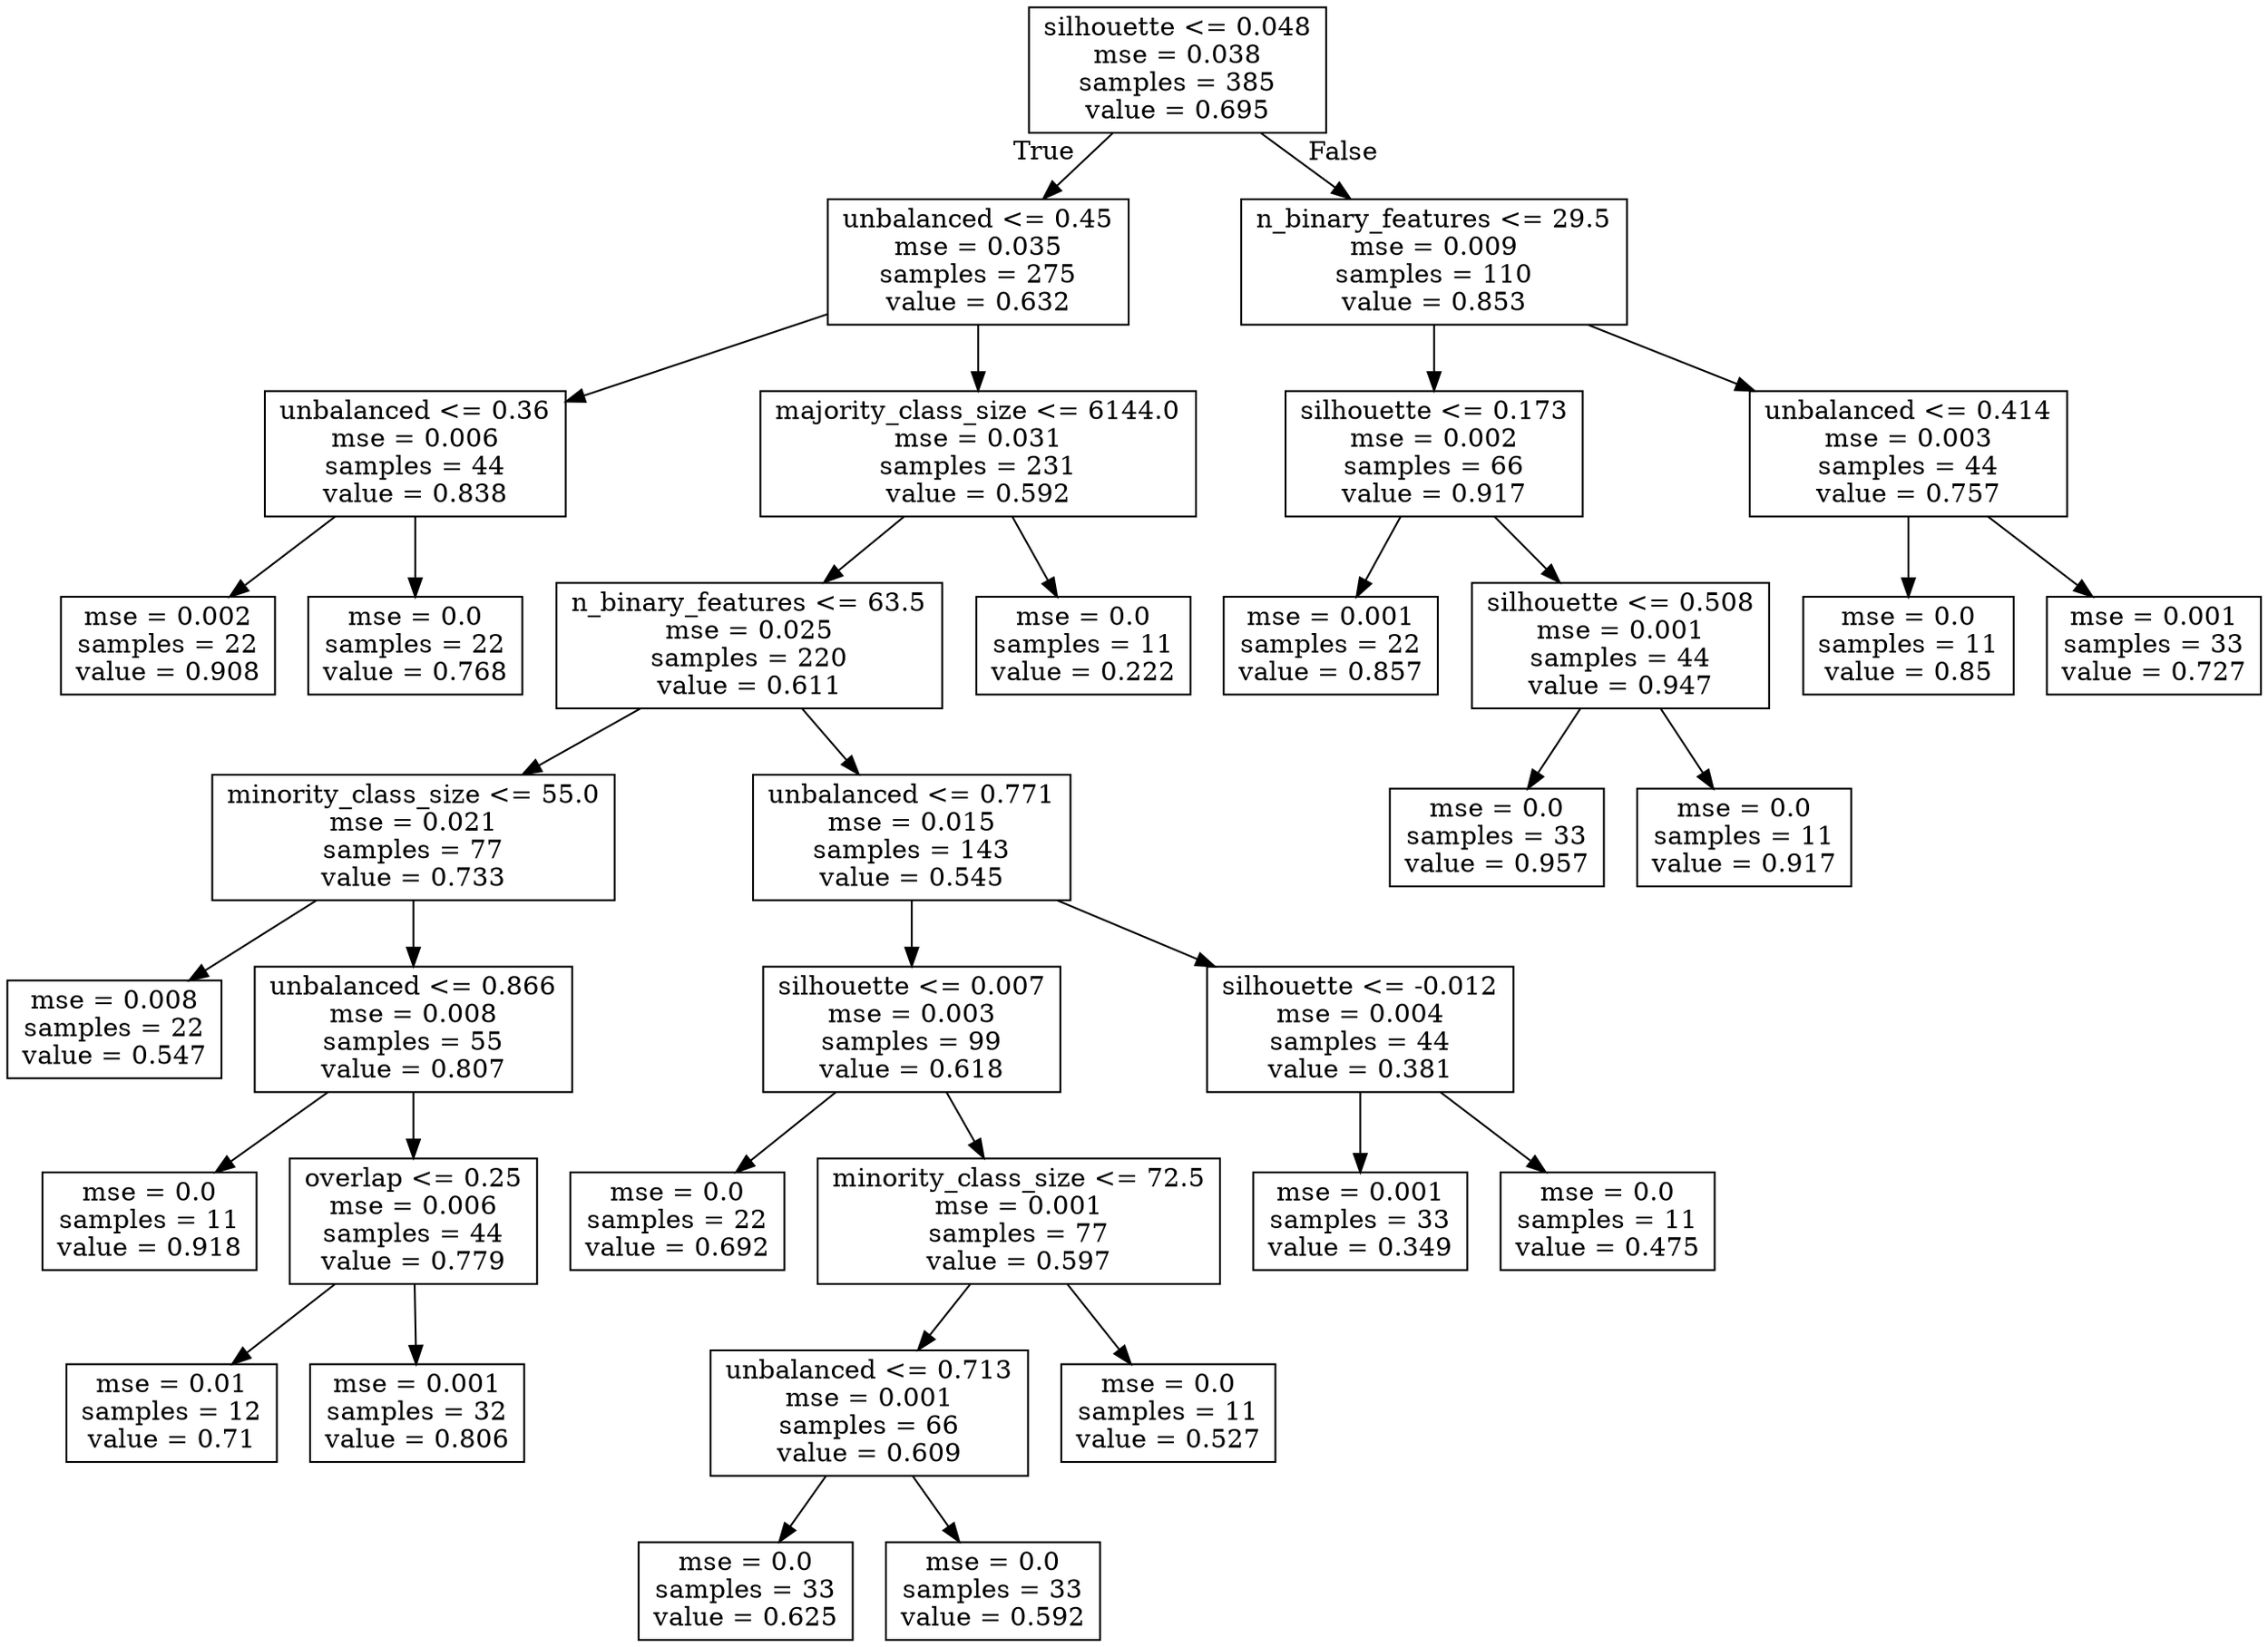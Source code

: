 digraph Tree {
node [shape=box] ;
0 [label="silhouette <= 0.048\nmse = 0.038\nsamples = 385\nvalue = 0.695"] ;
1 [label="unbalanced <= 0.45\nmse = 0.035\nsamples = 275\nvalue = 0.632"] ;
0 -> 1 [labeldistance=2.5, labelangle=45, headlabel="True"] ;
2 [label="unbalanced <= 0.36\nmse = 0.006\nsamples = 44\nvalue = 0.838"] ;
1 -> 2 ;
3 [label="mse = 0.002\nsamples = 22\nvalue = 0.908"] ;
2 -> 3 ;
4 [label="mse = 0.0\nsamples = 22\nvalue = 0.768"] ;
2 -> 4 ;
5 [label="majority_class_size <= 6144.0\nmse = 0.031\nsamples = 231\nvalue = 0.592"] ;
1 -> 5 ;
6 [label="n_binary_features <= 63.5\nmse = 0.025\nsamples = 220\nvalue = 0.611"] ;
5 -> 6 ;
7 [label="minority_class_size <= 55.0\nmse = 0.021\nsamples = 77\nvalue = 0.733"] ;
6 -> 7 ;
8 [label="mse = 0.008\nsamples = 22\nvalue = 0.547"] ;
7 -> 8 ;
9 [label="unbalanced <= 0.866\nmse = 0.008\nsamples = 55\nvalue = 0.807"] ;
7 -> 9 ;
10 [label="mse = 0.0\nsamples = 11\nvalue = 0.918"] ;
9 -> 10 ;
11 [label="overlap <= 0.25\nmse = 0.006\nsamples = 44\nvalue = 0.779"] ;
9 -> 11 ;
12 [label="mse = 0.01\nsamples = 12\nvalue = 0.71"] ;
11 -> 12 ;
13 [label="mse = 0.001\nsamples = 32\nvalue = 0.806"] ;
11 -> 13 ;
14 [label="unbalanced <= 0.771\nmse = 0.015\nsamples = 143\nvalue = 0.545"] ;
6 -> 14 ;
15 [label="silhouette <= 0.007\nmse = 0.003\nsamples = 99\nvalue = 0.618"] ;
14 -> 15 ;
16 [label="mse = 0.0\nsamples = 22\nvalue = 0.692"] ;
15 -> 16 ;
17 [label="minority_class_size <= 72.5\nmse = 0.001\nsamples = 77\nvalue = 0.597"] ;
15 -> 17 ;
18 [label="unbalanced <= 0.713\nmse = 0.001\nsamples = 66\nvalue = 0.609"] ;
17 -> 18 ;
19 [label="mse = 0.0\nsamples = 33\nvalue = 0.625"] ;
18 -> 19 ;
20 [label="mse = 0.0\nsamples = 33\nvalue = 0.592"] ;
18 -> 20 ;
21 [label="mse = 0.0\nsamples = 11\nvalue = 0.527"] ;
17 -> 21 ;
22 [label="silhouette <= -0.012\nmse = 0.004\nsamples = 44\nvalue = 0.381"] ;
14 -> 22 ;
23 [label="mse = 0.001\nsamples = 33\nvalue = 0.349"] ;
22 -> 23 ;
24 [label="mse = 0.0\nsamples = 11\nvalue = 0.475"] ;
22 -> 24 ;
25 [label="mse = 0.0\nsamples = 11\nvalue = 0.222"] ;
5 -> 25 ;
26 [label="n_binary_features <= 29.5\nmse = 0.009\nsamples = 110\nvalue = 0.853"] ;
0 -> 26 [labeldistance=2.5, labelangle=-45, headlabel="False"] ;
27 [label="silhouette <= 0.173\nmse = 0.002\nsamples = 66\nvalue = 0.917"] ;
26 -> 27 ;
28 [label="mse = 0.001\nsamples = 22\nvalue = 0.857"] ;
27 -> 28 ;
29 [label="silhouette <= 0.508\nmse = 0.001\nsamples = 44\nvalue = 0.947"] ;
27 -> 29 ;
30 [label="mse = 0.0\nsamples = 33\nvalue = 0.957"] ;
29 -> 30 ;
31 [label="mse = 0.0\nsamples = 11\nvalue = 0.917"] ;
29 -> 31 ;
32 [label="unbalanced <= 0.414\nmse = 0.003\nsamples = 44\nvalue = 0.757"] ;
26 -> 32 ;
33 [label="mse = 0.0\nsamples = 11\nvalue = 0.85"] ;
32 -> 33 ;
34 [label="mse = 0.001\nsamples = 33\nvalue = 0.727"] ;
32 -> 34 ;
}